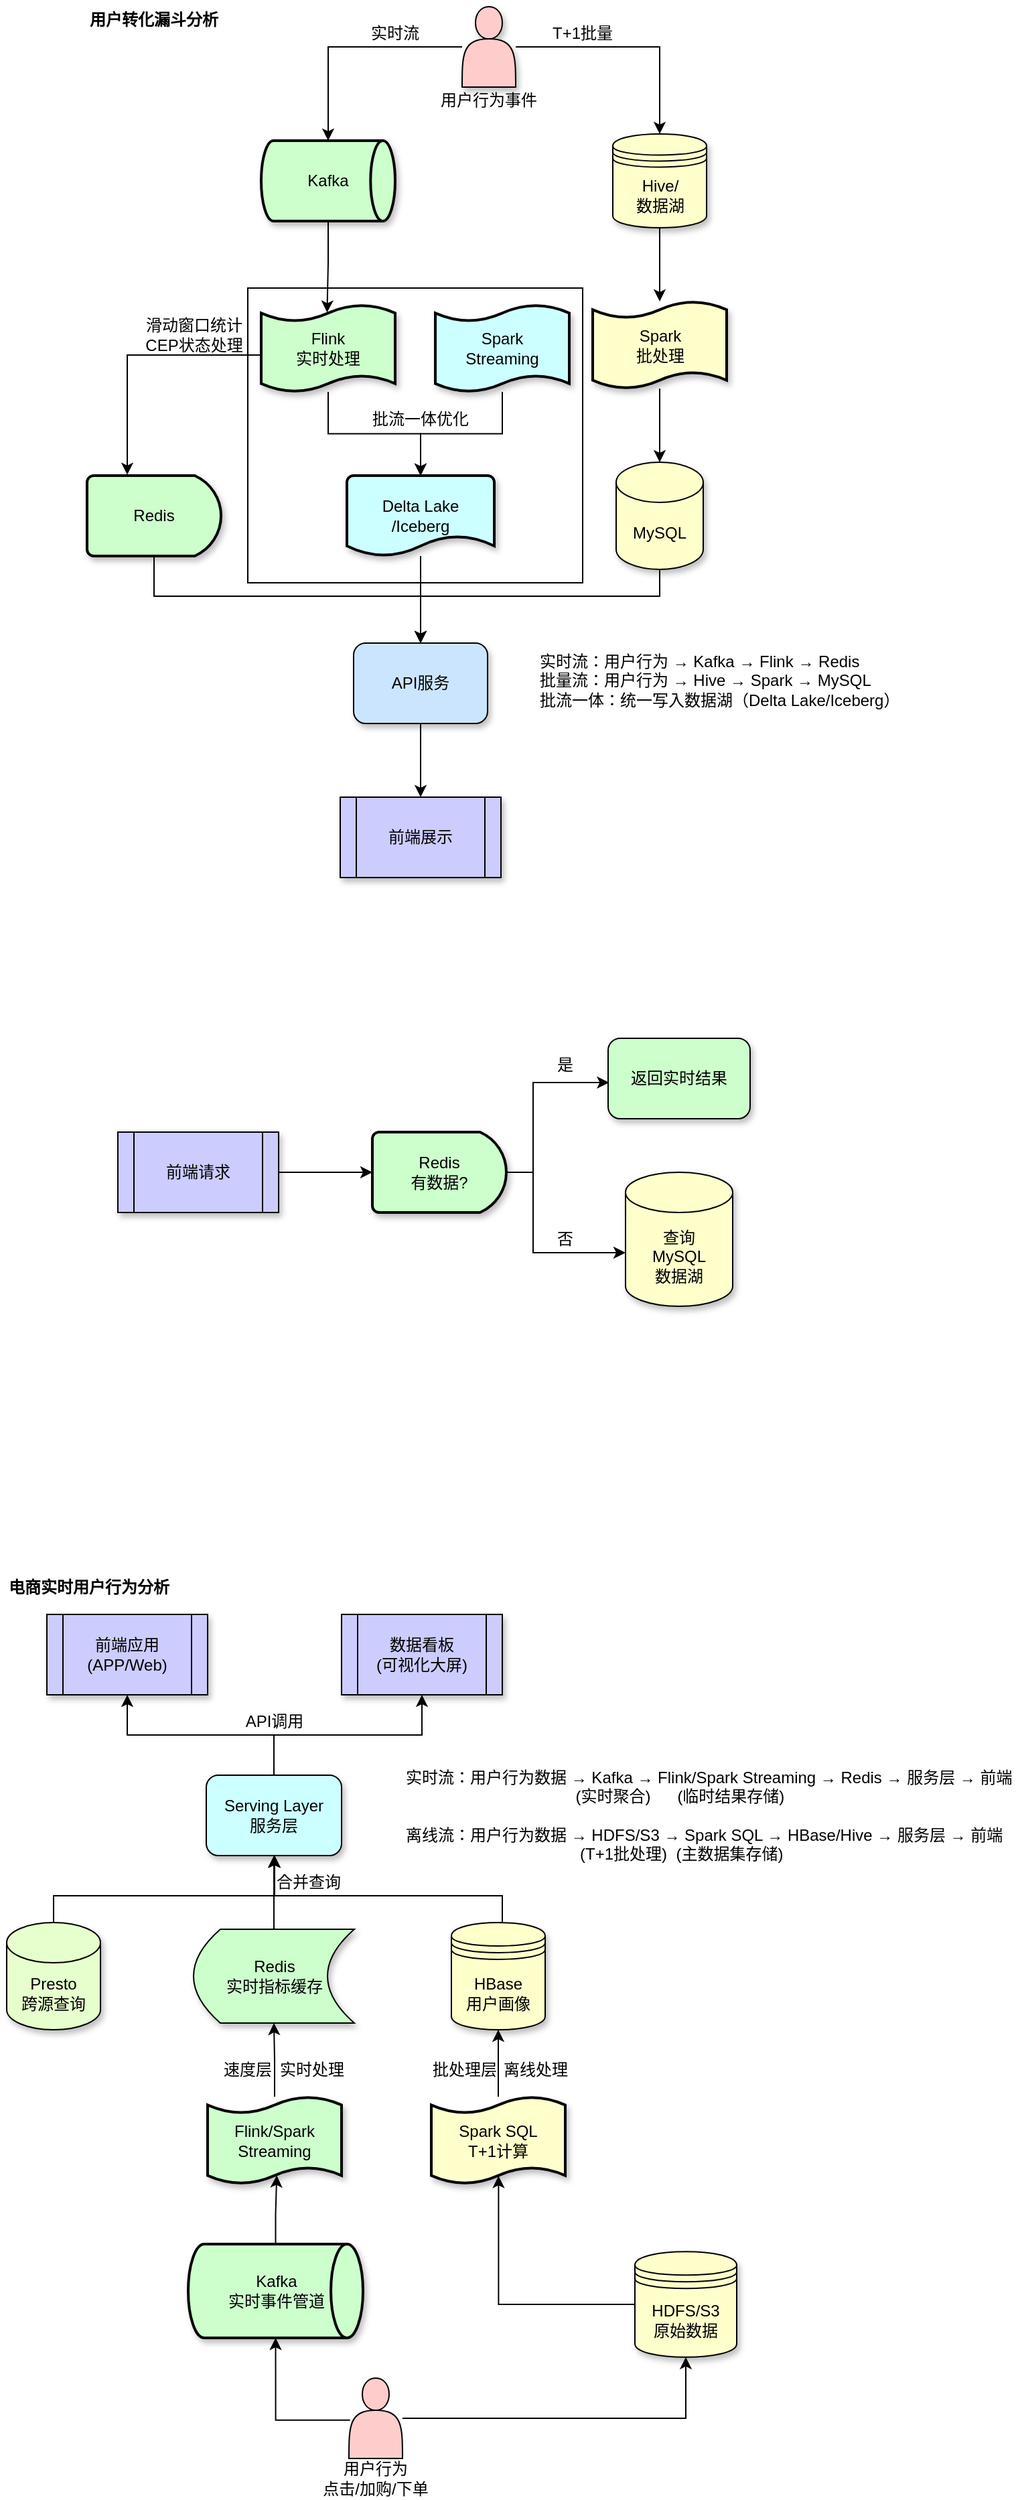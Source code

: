 <mxfile version="28.1.0">
  <diagram name="第 1 页" id="unw2pIpm1u2xaM8AWevN">
    <mxGraphModel dx="1590" dy="773" grid="1" gridSize="10" guides="1" tooltips="1" connect="1" arrows="1" fold="1" page="1" pageScale="1" pageWidth="827" pageHeight="1169" math="0" shadow="0">
      <root>
        <mxCell id="0" />
        <mxCell id="1" parent="0" />
        <mxCell id="EotSLe7ySS3_-DJEFnJH-34" value="" style="group" parent="1" vertex="1" connectable="0">
          <mxGeometry x="123" y="850" width="472" height="200" as="geometry" />
        </mxCell>
        <mxCell id="BVc5Ka0B3RSAzYxD8DZn-49" value="前端请求" style="shape=process;whiteSpace=wrap;html=1;backgroundOutline=1;fillColor=#CCCCFF;shadow=1;" parent="EotSLe7ySS3_-DJEFnJH-34" vertex="1">
          <mxGeometry y="70" width="120" height="60" as="geometry" />
        </mxCell>
        <mxCell id="BVc5Ka0B3RSAzYxD8DZn-50" value="&lt;span style=&quot;text-wrap: nowrap;&quot;&gt;Redis&lt;br&gt;有数据?&lt;/span&gt;" style="strokeWidth=2;html=1;shape=mxgraph.flowchart.delay;whiteSpace=wrap;fillColor=#CCFFCC;shadow=1;" parent="EotSLe7ySS3_-DJEFnJH-34" vertex="1">
          <mxGeometry x="190" y="70" width="100" height="60" as="geometry" />
        </mxCell>
        <mxCell id="BVc5Ka0B3RSAzYxD8DZn-51" value="返回实时结果" style="rounded=1;whiteSpace=wrap;html=1;fillColor=#CCFFCC;shadow=1;" parent="EotSLe7ySS3_-DJEFnJH-34" vertex="1">
          <mxGeometry x="366" width="106" height="60" as="geometry" />
        </mxCell>
        <mxCell id="BVc5Ka0B3RSAzYxD8DZn-52" value="查询&lt;br&gt;MySQL&lt;br&gt;数据湖" style="shape=cylinder3;whiteSpace=wrap;html=1;boundedLbl=1;backgroundOutline=1;size=15;align=center;fillColor=#FFFFCC;shadow=1;" parent="EotSLe7ySS3_-DJEFnJH-34" vertex="1">
          <mxGeometry x="379" y="100" width="80" height="100" as="geometry" />
        </mxCell>
        <mxCell id="BVc5Ka0B3RSAzYxD8DZn-53" style="edgeStyle=orthogonalEdgeStyle;rounded=0;orthogonalLoop=1;jettySize=auto;html=1;entryX=0;entryY=0.5;entryDx=0;entryDy=0;entryPerimeter=0;" parent="EotSLe7ySS3_-DJEFnJH-34" source="BVc5Ka0B3RSAzYxD8DZn-49" target="BVc5Ka0B3RSAzYxD8DZn-50" edge="1">
          <mxGeometry relative="1" as="geometry" />
        </mxCell>
        <mxCell id="BVc5Ka0B3RSAzYxD8DZn-54" style="edgeStyle=orthogonalEdgeStyle;rounded=0;orthogonalLoop=1;jettySize=auto;html=1;entryX=0.007;entryY=0.557;entryDx=0;entryDy=0;entryPerimeter=0;" parent="EotSLe7ySS3_-DJEFnJH-34" source="BVc5Ka0B3RSAzYxD8DZn-50" target="BVc5Ka0B3RSAzYxD8DZn-51" edge="1">
          <mxGeometry relative="1" as="geometry">
            <Array as="points">
              <mxPoint x="310" y="100" />
              <mxPoint x="310" y="33" />
              <mxPoint x="367" y="33" />
            </Array>
          </mxGeometry>
        </mxCell>
        <mxCell id="BVc5Ka0B3RSAzYxD8DZn-55" style="edgeStyle=orthogonalEdgeStyle;rounded=0;orthogonalLoop=1;jettySize=auto;html=1;" parent="EotSLe7ySS3_-DJEFnJH-34" source="BVc5Ka0B3RSAzYxD8DZn-50" edge="1">
          <mxGeometry relative="1" as="geometry">
            <mxPoint x="379" y="160" as="targetPoint" />
            <Array as="points">
              <mxPoint x="310" y="100" />
              <mxPoint x="310" y="160" />
            </Array>
          </mxGeometry>
        </mxCell>
        <mxCell id="BVc5Ka0B3RSAzYxD8DZn-56" value="是" style="text;strokeColor=none;align=center;fillColor=none;html=1;verticalAlign=middle;whiteSpace=wrap;rounded=0;" parent="EotSLe7ySS3_-DJEFnJH-34" vertex="1">
          <mxGeometry x="324" y="10" width="20" height="20" as="geometry" />
        </mxCell>
        <mxCell id="BVc5Ka0B3RSAzYxD8DZn-58" value="否" style="text;strokeColor=none;align=center;fillColor=none;html=1;verticalAlign=middle;whiteSpace=wrap;rounded=0;" parent="EotSLe7ySS3_-DJEFnJH-34" vertex="1">
          <mxGeometry x="324" y="140" width="20" height="20" as="geometry" />
        </mxCell>
        <mxCell id="vbh9-TAx73HxG_0SsgGQ-29" value="HDFS/S3&lt;br&gt;原始数据" style="shape=datastore;whiteSpace=wrap;html=1;fillColor=#FFFFCC;shadow=1;" vertex="1" parent="1">
          <mxGeometry x="509" y="1755.62" width="76" height="78.75" as="geometry" />
        </mxCell>
        <mxCell id="vbh9-TAx73HxG_0SsgGQ-66" value="" style="group" vertex="1" connectable="0" parent="1">
          <mxGeometry x="40" y="1250" width="755.5" height="690" as="geometry" />
        </mxCell>
        <mxCell id="vbh9-TAx73HxG_0SsgGQ-3" value="前端应用&lt;br&gt;(APP/Web)" style="shape=process;whiteSpace=wrap;html=1;backgroundOutline=1;fillColor=#CCCCFF;shadow=1;" vertex="1" parent="vbh9-TAx73HxG_0SsgGQ-66">
          <mxGeometry x="30" y="30" width="120" height="60" as="geometry" />
        </mxCell>
        <mxCell id="vbh9-TAx73HxG_0SsgGQ-4" value="数据看板&lt;br&gt;(可视化大屏)" style="shape=process;whiteSpace=wrap;html=1;backgroundOutline=1;fillColor=#CCCCFF;shadow=1;" vertex="1" parent="vbh9-TAx73HxG_0SsgGQ-66">
          <mxGeometry x="250" y="30" width="120" height="60" as="geometry" />
        </mxCell>
        <mxCell id="vbh9-TAx73HxG_0SsgGQ-63" style="edgeStyle=orthogonalEdgeStyle;rounded=0;orthogonalLoop=1;jettySize=auto;html=1;entryX=0.5;entryY=1;entryDx=0;entryDy=0;" edge="1" parent="vbh9-TAx73HxG_0SsgGQ-66" source="vbh9-TAx73HxG_0SsgGQ-5" target="vbh9-TAx73HxG_0SsgGQ-3">
          <mxGeometry relative="1" as="geometry" />
        </mxCell>
        <mxCell id="vbh9-TAx73HxG_0SsgGQ-64" style="edgeStyle=orthogonalEdgeStyle;rounded=0;orthogonalLoop=1;jettySize=auto;html=1;entryX=0.5;entryY=1;entryDx=0;entryDy=0;" edge="1" parent="vbh9-TAx73HxG_0SsgGQ-66" source="vbh9-TAx73HxG_0SsgGQ-5" target="vbh9-TAx73HxG_0SsgGQ-4">
          <mxGeometry relative="1" as="geometry" />
        </mxCell>
        <mxCell id="vbh9-TAx73HxG_0SsgGQ-5" value="Serving Layer&lt;br&gt;服务层" style="rounded=1;whiteSpace=wrap;html=1;fillColor=#CCFFFF;shadow=1;" vertex="1" parent="vbh9-TAx73HxG_0SsgGQ-66">
          <mxGeometry x="149" y="150" width="101" height="60" as="geometry" />
        </mxCell>
        <mxCell id="vbh9-TAx73HxG_0SsgGQ-7" value="API调用" style="text;strokeColor=none;align=center;fillColor=none;html=1;verticalAlign=middle;whiteSpace=wrap;rounded=0;" vertex="1" parent="vbh9-TAx73HxG_0SsgGQ-66">
          <mxGeometry x="172.5" y="100" width="54" height="20" as="geometry" />
        </mxCell>
        <mxCell id="vbh9-TAx73HxG_0SsgGQ-61" style="edgeStyle=orthogonalEdgeStyle;rounded=0;orthogonalLoop=1;jettySize=auto;html=1;exitX=0.5;exitY=0;exitDx=0;exitDy=0;exitPerimeter=0;" edge="1" parent="vbh9-TAx73HxG_0SsgGQ-66" source="vbh9-TAx73HxG_0SsgGQ-13">
          <mxGeometry relative="1" as="geometry">
            <mxPoint x="200" y="210" as="targetPoint" />
            <Array as="points">
              <mxPoint x="35" y="240" />
              <mxPoint x="200" y="240" />
            </Array>
          </mxGeometry>
        </mxCell>
        <mxCell id="vbh9-TAx73HxG_0SsgGQ-13" value="Presto&lt;br&gt;跨源查询" style="shape=cylinder3;whiteSpace=wrap;html=1;boundedLbl=1;backgroundOutline=1;size=15;fillColor=#E6FFCC;shadow=1;" vertex="1" parent="vbh9-TAx73HxG_0SsgGQ-66">
          <mxGeometry y="260" width="70" height="80" as="geometry" />
        </mxCell>
        <mxCell id="vbh9-TAx73HxG_0SsgGQ-62" style="edgeStyle=orthogonalEdgeStyle;rounded=0;orthogonalLoop=1;jettySize=auto;html=1;exitX=0.543;exitY=0;exitDx=0;exitDy=0;exitPerimeter=0;" edge="1" parent="vbh9-TAx73HxG_0SsgGQ-66" source="vbh9-TAx73HxG_0SsgGQ-15">
          <mxGeometry relative="1" as="geometry">
            <mxPoint x="200" y="210.0" as="targetPoint" />
            <Array as="points">
              <mxPoint x="370" y="240" />
              <mxPoint x="200" y="240" />
            </Array>
          </mxGeometry>
        </mxCell>
        <mxCell id="vbh9-TAx73HxG_0SsgGQ-15" value="HBase&lt;br&gt;用户画像" style="shape=datastore;whiteSpace=wrap;html=1;fillColor=#FFFFCC;shadow=1;" vertex="1" parent="vbh9-TAx73HxG_0SsgGQ-66">
          <mxGeometry x="332" y="260" width="70" height="80" as="geometry" />
        </mxCell>
        <mxCell id="vbh9-TAx73HxG_0SsgGQ-60" style="edgeStyle=orthogonalEdgeStyle;rounded=0;orthogonalLoop=1;jettySize=auto;html=1;entryX=0.5;entryY=1;entryDx=0;entryDy=0;" edge="1" parent="vbh9-TAx73HxG_0SsgGQ-66" source="vbh9-TAx73HxG_0SsgGQ-16" target="vbh9-TAx73HxG_0SsgGQ-5">
          <mxGeometry relative="1" as="geometry">
            <Array as="points">
              <mxPoint x="200" y="230" />
              <mxPoint x="200" y="230" />
            </Array>
          </mxGeometry>
        </mxCell>
        <mxCell id="vbh9-TAx73HxG_0SsgGQ-16" value="&lt;span style=&quot;text-wrap: nowrap;&quot;&gt;Redis&lt;/span&gt;&lt;br style=&quot;text-wrap: nowrap;&quot;&gt;&lt;span style=&quot;text-wrap: nowrap;&quot;&gt;实时指标缓存&lt;/span&gt;" style="shape=dataStorage;whiteSpace=wrap;html=1;fixedSize=1;fillColor=#CCFFCC;shadow=1;" vertex="1" parent="vbh9-TAx73HxG_0SsgGQ-66">
          <mxGeometry x="139.5" y="265" width="120" height="70" as="geometry" />
        </mxCell>
        <mxCell id="vbh9-TAx73HxG_0SsgGQ-21" value="合并查询" style="text;strokeColor=none;align=center;fillColor=none;html=1;verticalAlign=middle;whiteSpace=wrap;rounded=0;" vertex="1" parent="vbh9-TAx73HxG_0SsgGQ-66">
          <mxGeometry x="199.5" y="220" width="50.5" height="20" as="geometry" />
        </mxCell>
        <mxCell id="vbh9-TAx73HxG_0SsgGQ-51" style="edgeStyle=orthogonalEdgeStyle;rounded=0;orthogonalLoop=1;jettySize=auto;html=1;entryX=0.5;entryY=1;entryDx=0;entryDy=0;" edge="1" parent="vbh9-TAx73HxG_0SsgGQ-66" source="vbh9-TAx73HxG_0SsgGQ-22" target="vbh9-TAx73HxG_0SsgGQ-16">
          <mxGeometry relative="1" as="geometry" />
        </mxCell>
        <mxCell id="vbh9-TAx73HxG_0SsgGQ-22" value="Flink/Spark&lt;br&gt;Streaming" style="shape=tape;whiteSpace=wrap;html=1;strokeWidth=2;size=0.19;fillColor=#CCFFCC;shadow=1;" vertex="1" parent="vbh9-TAx73HxG_0SsgGQ-66">
          <mxGeometry x="150" y="390" width="100" height="65" as="geometry" />
        </mxCell>
        <mxCell id="vbh9-TAx73HxG_0SsgGQ-52" style="edgeStyle=orthogonalEdgeStyle;rounded=0;orthogonalLoop=1;jettySize=auto;html=1;entryX=0.5;entryY=1;entryDx=0;entryDy=0;" edge="1" parent="vbh9-TAx73HxG_0SsgGQ-66" source="vbh9-TAx73HxG_0SsgGQ-23" target="vbh9-TAx73HxG_0SsgGQ-15">
          <mxGeometry relative="1" as="geometry" />
        </mxCell>
        <mxCell id="vbh9-TAx73HxG_0SsgGQ-23" value="Spark SQL&lt;br&gt;T+1计算" style="shape=tape;whiteSpace=wrap;html=1;strokeWidth=2;size=0.19;fillColor=#FFFFCC;shadow=1;" vertex="1" parent="vbh9-TAx73HxG_0SsgGQ-66">
          <mxGeometry x="317" y="390" width="100" height="65" as="geometry" />
        </mxCell>
        <mxCell id="vbh9-TAx73HxG_0SsgGQ-25" value="实时处理" style="text;strokeColor=none;align=center;fillColor=none;html=1;verticalAlign=middle;whiteSpace=wrap;rounded=0;" vertex="1" parent="vbh9-TAx73HxG_0SsgGQ-66">
          <mxGeometry x="199.5" y="360" width="56" height="20" as="geometry" />
        </mxCell>
        <mxCell id="vbh9-TAx73HxG_0SsgGQ-27" value="离线处理" style="text;strokeColor=none;align=center;fillColor=none;html=1;verticalAlign=middle;whiteSpace=wrap;rounded=0;" vertex="1" parent="vbh9-TAx73HxG_0SsgGQ-66">
          <mxGeometry x="370" y="360" width="50" height="20" as="geometry" />
        </mxCell>
        <mxCell id="vbh9-TAx73HxG_0SsgGQ-28" value="Kafka&lt;br&gt;实时事件管道" style="strokeWidth=2;html=1;shape=mxgraph.flowchart.direct_data;whiteSpace=wrap;fillColor=#CCFFCC;shadow=1;" vertex="1" parent="vbh9-TAx73HxG_0SsgGQ-66">
          <mxGeometry x="135.5" y="500" width="130.5" height="70" as="geometry" />
        </mxCell>
        <mxCell id="vbh9-TAx73HxG_0SsgGQ-45" style="edgeStyle=orthogonalEdgeStyle;rounded=0;orthogonalLoop=1;jettySize=auto;html=1;entryX=0.5;entryY=1;entryDx=0;entryDy=0;" edge="1" parent="vbh9-TAx73HxG_0SsgGQ-66" source="vbh9-TAx73HxG_0SsgGQ-32" target="vbh9-TAx73HxG_0SsgGQ-29">
          <mxGeometry relative="1" as="geometry" />
        </mxCell>
        <mxCell id="vbh9-TAx73HxG_0SsgGQ-32" value="" style="shape=actor;whiteSpace=wrap;html=1;fillColor=#FFCCCC;" vertex="1" parent="vbh9-TAx73HxG_0SsgGQ-66">
          <mxGeometry x="255.5" y="600" width="40" height="60" as="geometry" />
        </mxCell>
        <mxCell id="vbh9-TAx73HxG_0SsgGQ-37" value="用户行为&lt;br&gt;点击/加购/下单" style="text;strokeColor=none;align=center;fillColor=none;html=1;verticalAlign=middle;whiteSpace=wrap;rounded=0;" vertex="1" parent="vbh9-TAx73HxG_0SsgGQ-66">
          <mxGeometry x="230.25" y="660" width="90.5" height="30" as="geometry" />
        </mxCell>
        <mxCell id="vbh9-TAx73HxG_0SsgGQ-38" value="&lt;div&gt;实时流：&lt;span style=&quot;background-color: transparent;&quot;&gt;用户行为数据 → Kafka → Flink/Spark Streaming → Redis → 服务层 → 前端&lt;/span&gt;&lt;/div&gt;&lt;div&gt;&amp;nbsp; &amp;nbsp; &amp;nbsp; &amp;nbsp; &amp;nbsp; &amp;nbsp; &amp;nbsp; &amp;nbsp; &amp;nbsp; &amp;nbsp; &amp;nbsp; &amp;nbsp; &amp;nbsp; &amp;nbsp; &amp;nbsp; &amp;nbsp; &amp;nbsp; &amp;nbsp; &amp;nbsp; (实时聚合)&amp;nbsp; &amp;nbsp; &amp;nbsp; (临时结果存储)&lt;/div&gt;&lt;div&gt;&lt;br&gt;&lt;/div&gt;&lt;div&gt;&lt;div&gt;离线流：&lt;span style=&quot;background-color: transparent;&quot;&gt;用户行为数据 → HDFS/S3 → Spark SQL → HBase/Hive → 服务层 → 前端&lt;/span&gt;&lt;/div&gt;&lt;div&gt;&amp;nbsp; &amp;nbsp; &amp;nbsp; &amp;nbsp; &amp;nbsp; &amp;nbsp; &amp;nbsp; &amp;nbsp; &amp;nbsp; &amp;nbsp; &amp;nbsp; &amp;nbsp; &amp;nbsp; &amp;nbsp; &amp;nbsp; &amp;nbsp; &amp;nbsp; &amp;nbsp; &amp;nbsp; &amp;nbsp;(T+1批处理)&amp;nbsp; (主数据集存储)&lt;/div&gt;&lt;/div&gt;" style="text;strokeColor=none;align=left;fillColor=none;html=1;verticalAlign=middle;whiteSpace=wrap;rounded=0;" vertex="1" parent="vbh9-TAx73HxG_0SsgGQ-66">
          <mxGeometry x="295.5" y="140" width="460" height="80" as="geometry" />
        </mxCell>
        <mxCell id="vbh9-TAx73HxG_0SsgGQ-39" value="速度层" style="text;strokeColor=none;align=center;fillColor=none;html=1;verticalAlign=middle;whiteSpace=wrap;rounded=0;" vertex="1" parent="vbh9-TAx73HxG_0SsgGQ-66">
          <mxGeometry x="159.5" y="362.5" width="40" height="15" as="geometry" />
        </mxCell>
        <mxCell id="vbh9-TAx73HxG_0SsgGQ-40" value="批处理层" style="text;strokeColor=none;align=center;fillColor=none;html=1;verticalAlign=middle;whiteSpace=wrap;rounded=0;" vertex="1" parent="vbh9-TAx73HxG_0SsgGQ-66">
          <mxGeometry x="317" y="360" width="50" height="20" as="geometry" />
        </mxCell>
        <mxCell id="vbh9-TAx73HxG_0SsgGQ-44" style="edgeStyle=orthogonalEdgeStyle;rounded=0;orthogonalLoop=1;jettySize=auto;html=1;entryX=0.5;entryY=1;entryDx=0;entryDy=0;entryPerimeter=0;exitX=0.021;exitY=0.523;exitDx=0;exitDy=0;exitPerimeter=0;" edge="1" parent="vbh9-TAx73HxG_0SsgGQ-66" source="vbh9-TAx73HxG_0SsgGQ-32" target="vbh9-TAx73HxG_0SsgGQ-28">
          <mxGeometry relative="1" as="geometry" />
        </mxCell>
        <mxCell id="vbh9-TAx73HxG_0SsgGQ-48" style="edgeStyle=orthogonalEdgeStyle;rounded=0;orthogonalLoop=1;jettySize=auto;html=1;entryX=0.516;entryY=0.904;entryDx=0;entryDy=0;entryPerimeter=0;" edge="1" parent="vbh9-TAx73HxG_0SsgGQ-66" source="vbh9-TAx73HxG_0SsgGQ-28" target="vbh9-TAx73HxG_0SsgGQ-22">
          <mxGeometry relative="1" as="geometry" />
        </mxCell>
        <mxCell id="vbh9-TAx73HxG_0SsgGQ-49" style="edgeStyle=orthogonalEdgeStyle;rounded=0;orthogonalLoop=1;jettySize=auto;html=1;entryX=0.502;entryY=0.91;entryDx=0;entryDy=0;entryPerimeter=0;" edge="1" parent="vbh9-TAx73HxG_0SsgGQ-66" source="vbh9-TAx73HxG_0SsgGQ-29" target="vbh9-TAx73HxG_0SsgGQ-23">
          <mxGeometry relative="1" as="geometry" />
        </mxCell>
        <mxCell id="vbh9-TAx73HxG_0SsgGQ-65" value="&lt;b style=&quot;&quot;&gt;电商实时用户行为分析&lt;/b&gt;" style="text;strokeColor=none;align=center;fillColor=none;html=1;verticalAlign=middle;whiteSpace=wrap;rounded=0;" vertex="1" parent="vbh9-TAx73HxG_0SsgGQ-66">
          <mxGeometry width="123" height="20" as="geometry" />
        </mxCell>
        <mxCell id="vbh9-TAx73HxG_0SsgGQ-72" value="" style="group" vertex="1" connectable="0" parent="1">
          <mxGeometry x="100" y="80" width="616" height="650" as="geometry" />
        </mxCell>
        <mxCell id="BVc5Ka0B3RSAzYxD8DZn-48" value="&lt;div&gt;实时流：用户行为 → Kafka → Flink → Redis&lt;/div&gt;&lt;div&gt;批量流：用户行为 → Hive → Spark → MySQL&lt;/div&gt;&lt;div&gt;批流一体：统一写入数据湖（Delta Lake/Iceberg）&lt;/div&gt;" style="text;strokeColor=none;align=left;fillColor=none;html=1;verticalAlign=middle;whiteSpace=wrap;rounded=0;" parent="vbh9-TAx73HxG_0SsgGQ-72" vertex="1">
          <mxGeometry x="336" y="480" width="280" height="45" as="geometry" />
        </mxCell>
        <mxCell id="EotSLe7ySS3_-DJEFnJH-35" value="&lt;b&gt;用户转化漏斗分析&lt;/b&gt;" style="text;strokeColor=none;align=center;fillColor=none;html=1;verticalAlign=middle;whiteSpace=wrap;rounded=0;" parent="vbh9-TAx73HxG_0SsgGQ-72" vertex="1">
          <mxGeometry width="100" height="20" as="geometry" />
        </mxCell>
        <mxCell id="BVc5Ka0B3RSAzYxD8DZn-46" value="" style="rounded=0;whiteSpace=wrap;html=1;" parent="vbh9-TAx73HxG_0SsgGQ-72" vertex="1">
          <mxGeometry x="120" y="210" width="250" height="220" as="geometry" />
        </mxCell>
        <mxCell id="BVc5Ka0B3RSAzYxD8DZn-14" style="edgeStyle=orthogonalEdgeStyle;rounded=0;orthogonalLoop=1;jettySize=auto;html=1;" parent="vbh9-TAx73HxG_0SsgGQ-72" source="BVc5Ka0B3RSAzYxD8DZn-1" target="BVc5Ka0B3RSAzYxD8DZn-2" edge="1">
          <mxGeometry relative="1" as="geometry" />
        </mxCell>
        <mxCell id="BVc5Ka0B3RSAzYxD8DZn-15" style="edgeStyle=orthogonalEdgeStyle;rounded=0;orthogonalLoop=1;jettySize=auto;html=1;entryX=0.5;entryY=0;entryDx=0;entryDy=0;" parent="vbh9-TAx73HxG_0SsgGQ-72" source="BVc5Ka0B3RSAzYxD8DZn-1" target="BVc5Ka0B3RSAzYxD8DZn-3" edge="1">
          <mxGeometry relative="1" as="geometry" />
        </mxCell>
        <mxCell id="BVc5Ka0B3RSAzYxD8DZn-1" value="" style="shape=actor;whiteSpace=wrap;html=1;fillColor=#FFCCCC;shadow=1;" parent="vbh9-TAx73HxG_0SsgGQ-72" vertex="1">
          <mxGeometry x="280" width="40" height="60" as="geometry" />
        </mxCell>
        <mxCell id="BVc5Ka0B3RSAzYxD8DZn-2" value="Kafka" style="strokeWidth=2;html=1;shape=mxgraph.flowchart.direct_data;whiteSpace=wrap;shadow=1;fillColor=#CCFFCC;" parent="vbh9-TAx73HxG_0SsgGQ-72" vertex="1">
          <mxGeometry x="130" y="100" width="100" height="60" as="geometry" />
        </mxCell>
        <mxCell id="BVc5Ka0B3RSAzYxD8DZn-18" style="edgeStyle=orthogonalEdgeStyle;rounded=0;orthogonalLoop=1;jettySize=auto;html=1;" parent="vbh9-TAx73HxG_0SsgGQ-72" source="BVc5Ka0B3RSAzYxD8DZn-3" target="BVc5Ka0B3RSAzYxD8DZn-12" edge="1">
          <mxGeometry relative="1" as="geometry" />
        </mxCell>
        <mxCell id="BVc5Ka0B3RSAzYxD8DZn-3" value="Hive/&lt;div&gt;数据湖&lt;/div&gt;" style="shape=datastore;whiteSpace=wrap;html=1;fillColor=#FFFFCC;shadow=1;" parent="vbh9-TAx73HxG_0SsgGQ-72" vertex="1">
          <mxGeometry x="392.5" y="95" width="70" height="70" as="geometry" />
        </mxCell>
        <mxCell id="BVc5Ka0B3RSAzYxD8DZn-6" value="Spark&lt;br&gt;Streaming" style="shape=tape;whiteSpace=wrap;html=1;strokeWidth=2;size=0.19;fillColor=#CCFFFF;shadow=1;" parent="vbh9-TAx73HxG_0SsgGQ-72" vertex="1">
          <mxGeometry x="260" y="222.5" width="100" height="65" as="geometry" />
        </mxCell>
        <mxCell id="BVc5Ka0B3RSAzYxD8DZn-7" value="&lt;span style=&quot;text-wrap: nowrap;&quot;&gt;Flink&lt;br&gt;实时处理&lt;/span&gt;" style="shape=tape;whiteSpace=wrap;html=1;strokeWidth=2;size=0.19;fillColor=#CCFFCC;shadow=1;" parent="vbh9-TAx73HxG_0SsgGQ-72" vertex="1">
          <mxGeometry x="130" y="222.5" width="100" height="65" as="geometry" />
        </mxCell>
        <mxCell id="BVc5Ka0B3RSAzYxD8DZn-8" value="Delta Lake&lt;br&gt;/Iceberg" style="strokeWidth=2;html=1;shape=mxgraph.flowchart.document2;whiteSpace=wrap;size=0.25;fillColor=#CCFFFF;shadow=1;" parent="vbh9-TAx73HxG_0SsgGQ-72" vertex="1">
          <mxGeometry x="194" y="350" width="110" height="60" as="geometry" />
        </mxCell>
        <mxCell id="BVc5Ka0B3RSAzYxD8DZn-41" style="edgeStyle=orthogonalEdgeStyle;rounded=0;orthogonalLoop=1;jettySize=auto;html=1;entryX=0.5;entryY=0;entryDx=0;entryDy=0;" parent="vbh9-TAx73HxG_0SsgGQ-72" source="BVc5Ka0B3RSAzYxD8DZn-10" target="BVc5Ka0B3RSAzYxD8DZn-11" edge="1">
          <mxGeometry relative="1" as="geometry" />
        </mxCell>
        <mxCell id="BVc5Ka0B3RSAzYxD8DZn-10" value="API服务" style="rounded=1;whiteSpace=wrap;html=1;fillColor=#CCE5FF;shadow=1;" parent="vbh9-TAx73HxG_0SsgGQ-72" vertex="1">
          <mxGeometry x="199" y="475" width="100" height="60" as="geometry" />
        </mxCell>
        <mxCell id="BVc5Ka0B3RSAzYxD8DZn-11" value="前端展示" style="shape=process;whiteSpace=wrap;html=1;backgroundOutline=1;shadow=1;fillColor=#CCCCFF;" parent="vbh9-TAx73HxG_0SsgGQ-72" vertex="1">
          <mxGeometry x="189" y="590" width="120" height="60" as="geometry" />
        </mxCell>
        <mxCell id="BVc5Ka0B3RSAzYxD8DZn-12" value="Spark&lt;br&gt;批处理" style="shape=tape;whiteSpace=wrap;html=1;strokeWidth=2;size=0.19;fillColor=#FFFFCC;shadow=1;" parent="vbh9-TAx73HxG_0SsgGQ-72" vertex="1">
          <mxGeometry x="377.5" y="220" width="100" height="65" as="geometry" />
        </mxCell>
        <mxCell id="BVc5Ka0B3RSAzYxD8DZn-35" style="edgeStyle=orthogonalEdgeStyle;rounded=0;orthogonalLoop=1;jettySize=auto;html=1;entryX=0.5;entryY=0;entryDx=0;entryDy=0;" parent="vbh9-TAx73HxG_0SsgGQ-72" source="BVc5Ka0B3RSAzYxD8DZn-13" target="BVc5Ka0B3RSAzYxD8DZn-10" edge="1">
          <mxGeometry relative="1" as="geometry">
            <Array as="points">
              <mxPoint x="428" y="440" />
              <mxPoint x="249" y="440" />
            </Array>
          </mxGeometry>
        </mxCell>
        <mxCell id="BVc5Ka0B3RSAzYxD8DZn-13" value="MySQL" style="shape=cylinder3;whiteSpace=wrap;html=1;boundedLbl=1;backgroundOutline=1;size=15;fillColor=#FFFFCC;shadow=1;" parent="vbh9-TAx73HxG_0SsgGQ-72" vertex="1">
          <mxGeometry x="395" y="340" width="65" height="80" as="geometry" />
        </mxCell>
        <mxCell id="BVc5Ka0B3RSAzYxD8DZn-21" style="edgeStyle=orthogonalEdgeStyle;rounded=0;orthogonalLoop=1;jettySize=auto;html=1;entryX=0.5;entryY=0;entryDx=0;entryDy=0;entryPerimeter=0;" parent="vbh9-TAx73HxG_0SsgGQ-72" source="BVc5Ka0B3RSAzYxD8DZn-12" target="BVc5Ka0B3RSAzYxD8DZn-13" edge="1">
          <mxGeometry relative="1" as="geometry" />
        </mxCell>
        <mxCell id="BVc5Ka0B3RSAzYxD8DZn-34" style="edgeStyle=orthogonalEdgeStyle;rounded=0;orthogonalLoop=1;jettySize=auto;html=1;entryX=0.5;entryY=0;entryDx=0;entryDy=0;" parent="vbh9-TAx73HxG_0SsgGQ-72" source="BVc5Ka0B3RSAzYxD8DZn-23" target="BVc5Ka0B3RSAzYxD8DZn-10" edge="1">
          <mxGeometry relative="1" as="geometry">
            <Array as="points">
              <mxPoint x="50" y="440" />
              <mxPoint x="249" y="440" />
            </Array>
          </mxGeometry>
        </mxCell>
        <mxCell id="BVc5Ka0B3RSAzYxD8DZn-23" value="&lt;span style=&quot;text-wrap: nowrap;&quot;&gt;Redis&lt;/span&gt;" style="strokeWidth=2;html=1;shape=mxgraph.flowchart.delay;whiteSpace=wrap;fillColor=#CCFFCC;shadow=1;" parent="vbh9-TAx73HxG_0SsgGQ-72" vertex="1">
          <mxGeometry y="350" width="100" height="60" as="geometry" />
        </mxCell>
        <mxCell id="BVc5Ka0B3RSAzYxD8DZn-24" style="edgeStyle=orthogonalEdgeStyle;rounded=0;orthogonalLoop=1;jettySize=auto;html=1;entryX=0.291;entryY=-0.01;entryDx=0;entryDy=0;entryPerimeter=0;exitX=0;exitY=0.577;exitDx=0;exitDy=0;exitPerimeter=0;" parent="vbh9-TAx73HxG_0SsgGQ-72" source="BVc5Ka0B3RSAzYxD8DZn-7" target="BVc5Ka0B3RSAzYxD8DZn-23" edge="1">
          <mxGeometry relative="1" as="geometry">
            <Array as="points">
              <mxPoint x="30" y="260" />
              <mxPoint x="30" y="349" />
            </Array>
          </mxGeometry>
        </mxCell>
        <mxCell id="BVc5Ka0B3RSAzYxD8DZn-38" style="edgeStyle=orthogonalEdgeStyle;rounded=0;orthogonalLoop=1;jettySize=auto;html=1;entryX=0.5;entryY=0;entryDx=0;entryDy=0;entryPerimeter=0;" parent="vbh9-TAx73HxG_0SsgGQ-72" source="BVc5Ka0B3RSAzYxD8DZn-7" target="BVc5Ka0B3RSAzYxD8DZn-8" edge="1">
          <mxGeometry relative="1" as="geometry" />
        </mxCell>
        <mxCell id="BVc5Ka0B3RSAzYxD8DZn-39" style="edgeStyle=orthogonalEdgeStyle;rounded=0;orthogonalLoop=1;jettySize=auto;html=1;entryX=0.5;entryY=0;entryDx=0;entryDy=0;entryPerimeter=0;" parent="vbh9-TAx73HxG_0SsgGQ-72" source="BVc5Ka0B3RSAzYxD8DZn-6" target="BVc5Ka0B3RSAzYxD8DZn-8" edge="1">
          <mxGeometry relative="1" as="geometry" />
        </mxCell>
        <mxCell id="BVc5Ka0B3RSAzYxD8DZn-40" style="edgeStyle=orthogonalEdgeStyle;rounded=0;orthogonalLoop=1;jettySize=auto;html=1;entryX=0.492;entryY=0.089;entryDx=0;entryDy=0;entryPerimeter=0;" parent="vbh9-TAx73HxG_0SsgGQ-72" source="BVc5Ka0B3RSAzYxD8DZn-2" target="BVc5Ka0B3RSAzYxD8DZn-7" edge="1">
          <mxGeometry relative="1" as="geometry" />
        </mxCell>
        <mxCell id="BVc5Ka0B3RSAzYxD8DZn-42" value="用户行为事件" style="text;strokeColor=none;align=center;fillColor=none;html=1;verticalAlign=middle;whiteSpace=wrap;rounded=0;" parent="vbh9-TAx73HxG_0SsgGQ-72" vertex="1">
          <mxGeometry x="260" y="60" width="80" height="20" as="geometry" />
        </mxCell>
        <mxCell id="BVc5Ka0B3RSAzYxD8DZn-43" value="实时流" style="text;strokeColor=none;align=center;fillColor=none;html=1;verticalAlign=middle;whiteSpace=wrap;rounded=0;" parent="vbh9-TAx73HxG_0SsgGQ-72" vertex="1">
          <mxGeometry x="210" y="10" width="40" height="20" as="geometry" />
        </mxCell>
        <mxCell id="BVc5Ka0B3RSAzYxD8DZn-44" value="T+1批量" style="text;strokeColor=none;align=center;fillColor=none;html=1;verticalAlign=middle;whiteSpace=wrap;rounded=0;" parent="vbh9-TAx73HxG_0SsgGQ-72" vertex="1">
          <mxGeometry x="345" y="10" width="50" height="20" as="geometry" />
        </mxCell>
        <mxCell id="BVc5Ka0B3RSAzYxD8DZn-45" value="滑动窗口统计&lt;br&gt;CEP状态处理" style="text;strokeColor=none;align=center;fillColor=none;html=1;verticalAlign=middle;whiteSpace=wrap;rounded=0;" parent="vbh9-TAx73HxG_0SsgGQ-72" vertex="1">
          <mxGeometry x="40" y="230" width="80" height="30" as="geometry" />
        </mxCell>
        <mxCell id="BVc5Ka0B3RSAzYxD8DZn-47" value="批流一体优化" style="text;strokeColor=none;align=center;fillColor=none;html=1;verticalAlign=middle;whiteSpace=wrap;rounded=0;" parent="vbh9-TAx73HxG_0SsgGQ-72" vertex="1">
          <mxGeometry x="209" y="300" width="80" height="15" as="geometry" />
        </mxCell>
        <mxCell id="BVc5Ka0B3RSAzYxD8DZn-33" style="edgeStyle=orthogonalEdgeStyle;rounded=0;orthogonalLoop=1;jettySize=auto;html=1;entryX=0.5;entryY=0;entryDx=0;entryDy=0;" parent="vbh9-TAx73HxG_0SsgGQ-72" source="BVc5Ka0B3RSAzYxD8DZn-8" target="BVc5Ka0B3RSAzYxD8DZn-10" edge="1">
          <mxGeometry relative="1" as="geometry" />
        </mxCell>
      </root>
    </mxGraphModel>
  </diagram>
</mxfile>

